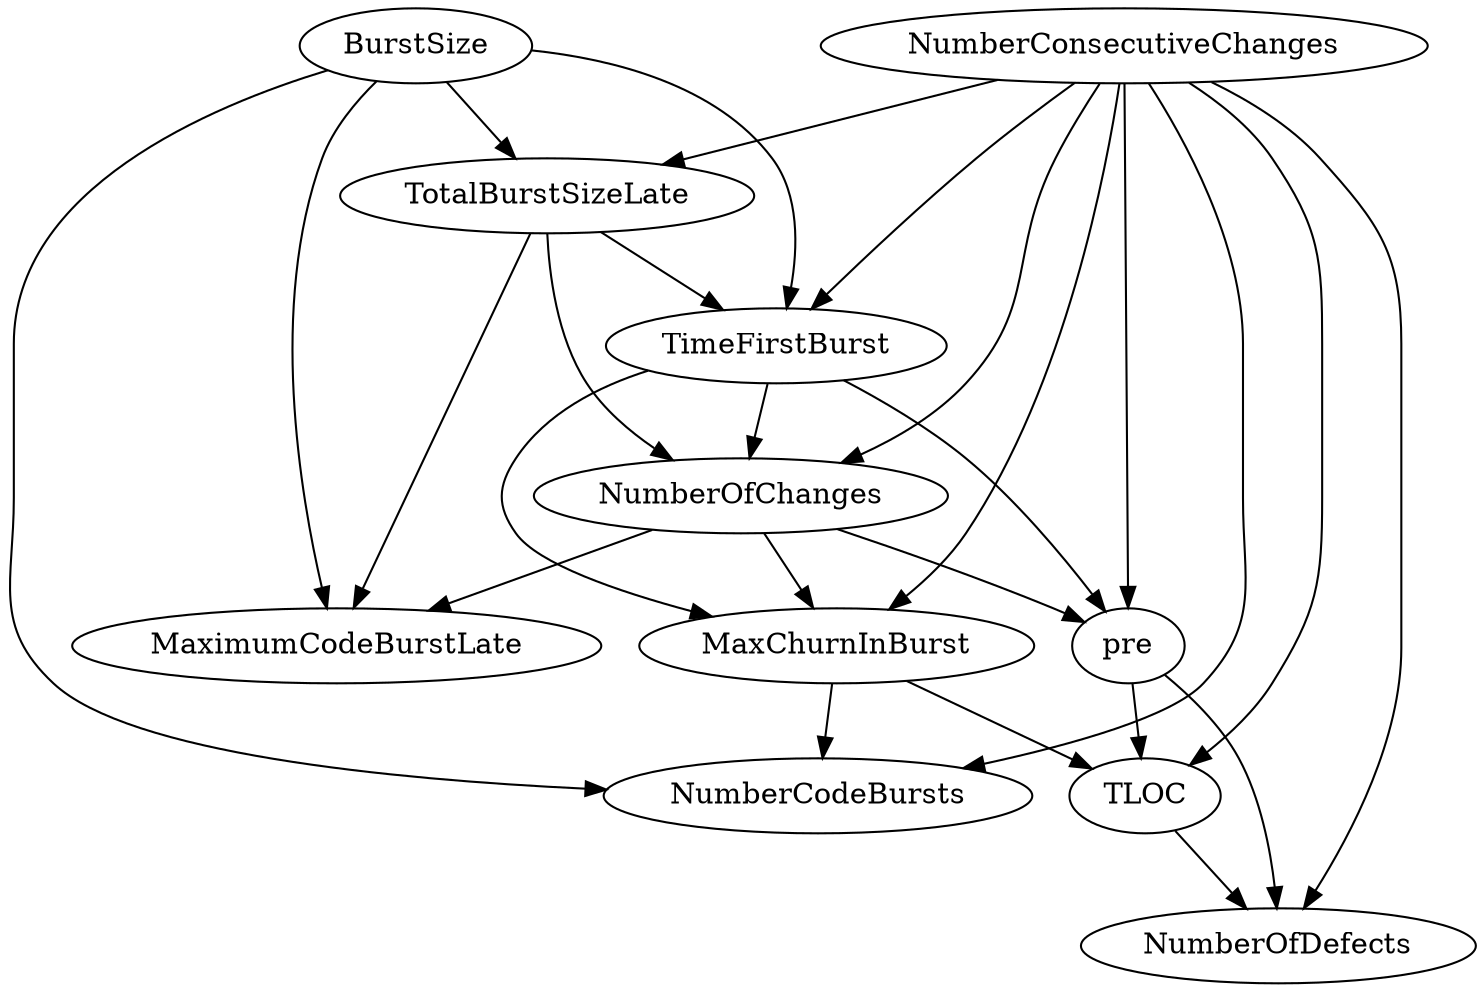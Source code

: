 digraph {
   NumberCodeBursts;
   TLOC;
   NumberOfDefects;
   NumberOfChanges;
   MaxChurnInBurst;
   BurstSize;
   TotalBurstSizeLate;
   pre;
   TimeFirstBurst;
   NumberConsecutiveChanges;
   MaximumCodeBurstLate;
   TLOC -> NumberOfDefects;
   NumberOfChanges -> MaxChurnInBurst;
   NumberOfChanges -> pre;
   NumberOfChanges -> MaximumCodeBurstLate;
   MaxChurnInBurst -> NumberCodeBursts;
   MaxChurnInBurst -> TLOC;
   BurstSize -> NumberCodeBursts;
   BurstSize -> TotalBurstSizeLate;
   BurstSize -> TimeFirstBurst;
   BurstSize -> MaximumCodeBurstLate;
   TotalBurstSizeLate -> NumberOfChanges;
   TotalBurstSizeLate -> TimeFirstBurst;
   TotalBurstSizeLate -> MaximumCodeBurstLate;
   pre -> TLOC;
   pre -> NumberOfDefects;
   TimeFirstBurst -> NumberOfChanges;
   TimeFirstBurst -> MaxChurnInBurst;
   TimeFirstBurst -> pre;
   NumberConsecutiveChanges -> NumberCodeBursts;
   NumberConsecutiveChanges -> TLOC;
   NumberConsecutiveChanges -> NumberOfDefects;
   NumberConsecutiveChanges -> NumberOfChanges;
   NumberConsecutiveChanges -> MaxChurnInBurst;
   NumberConsecutiveChanges -> TotalBurstSizeLate;
   NumberConsecutiveChanges -> pre;
   NumberConsecutiveChanges -> TimeFirstBurst;
}
